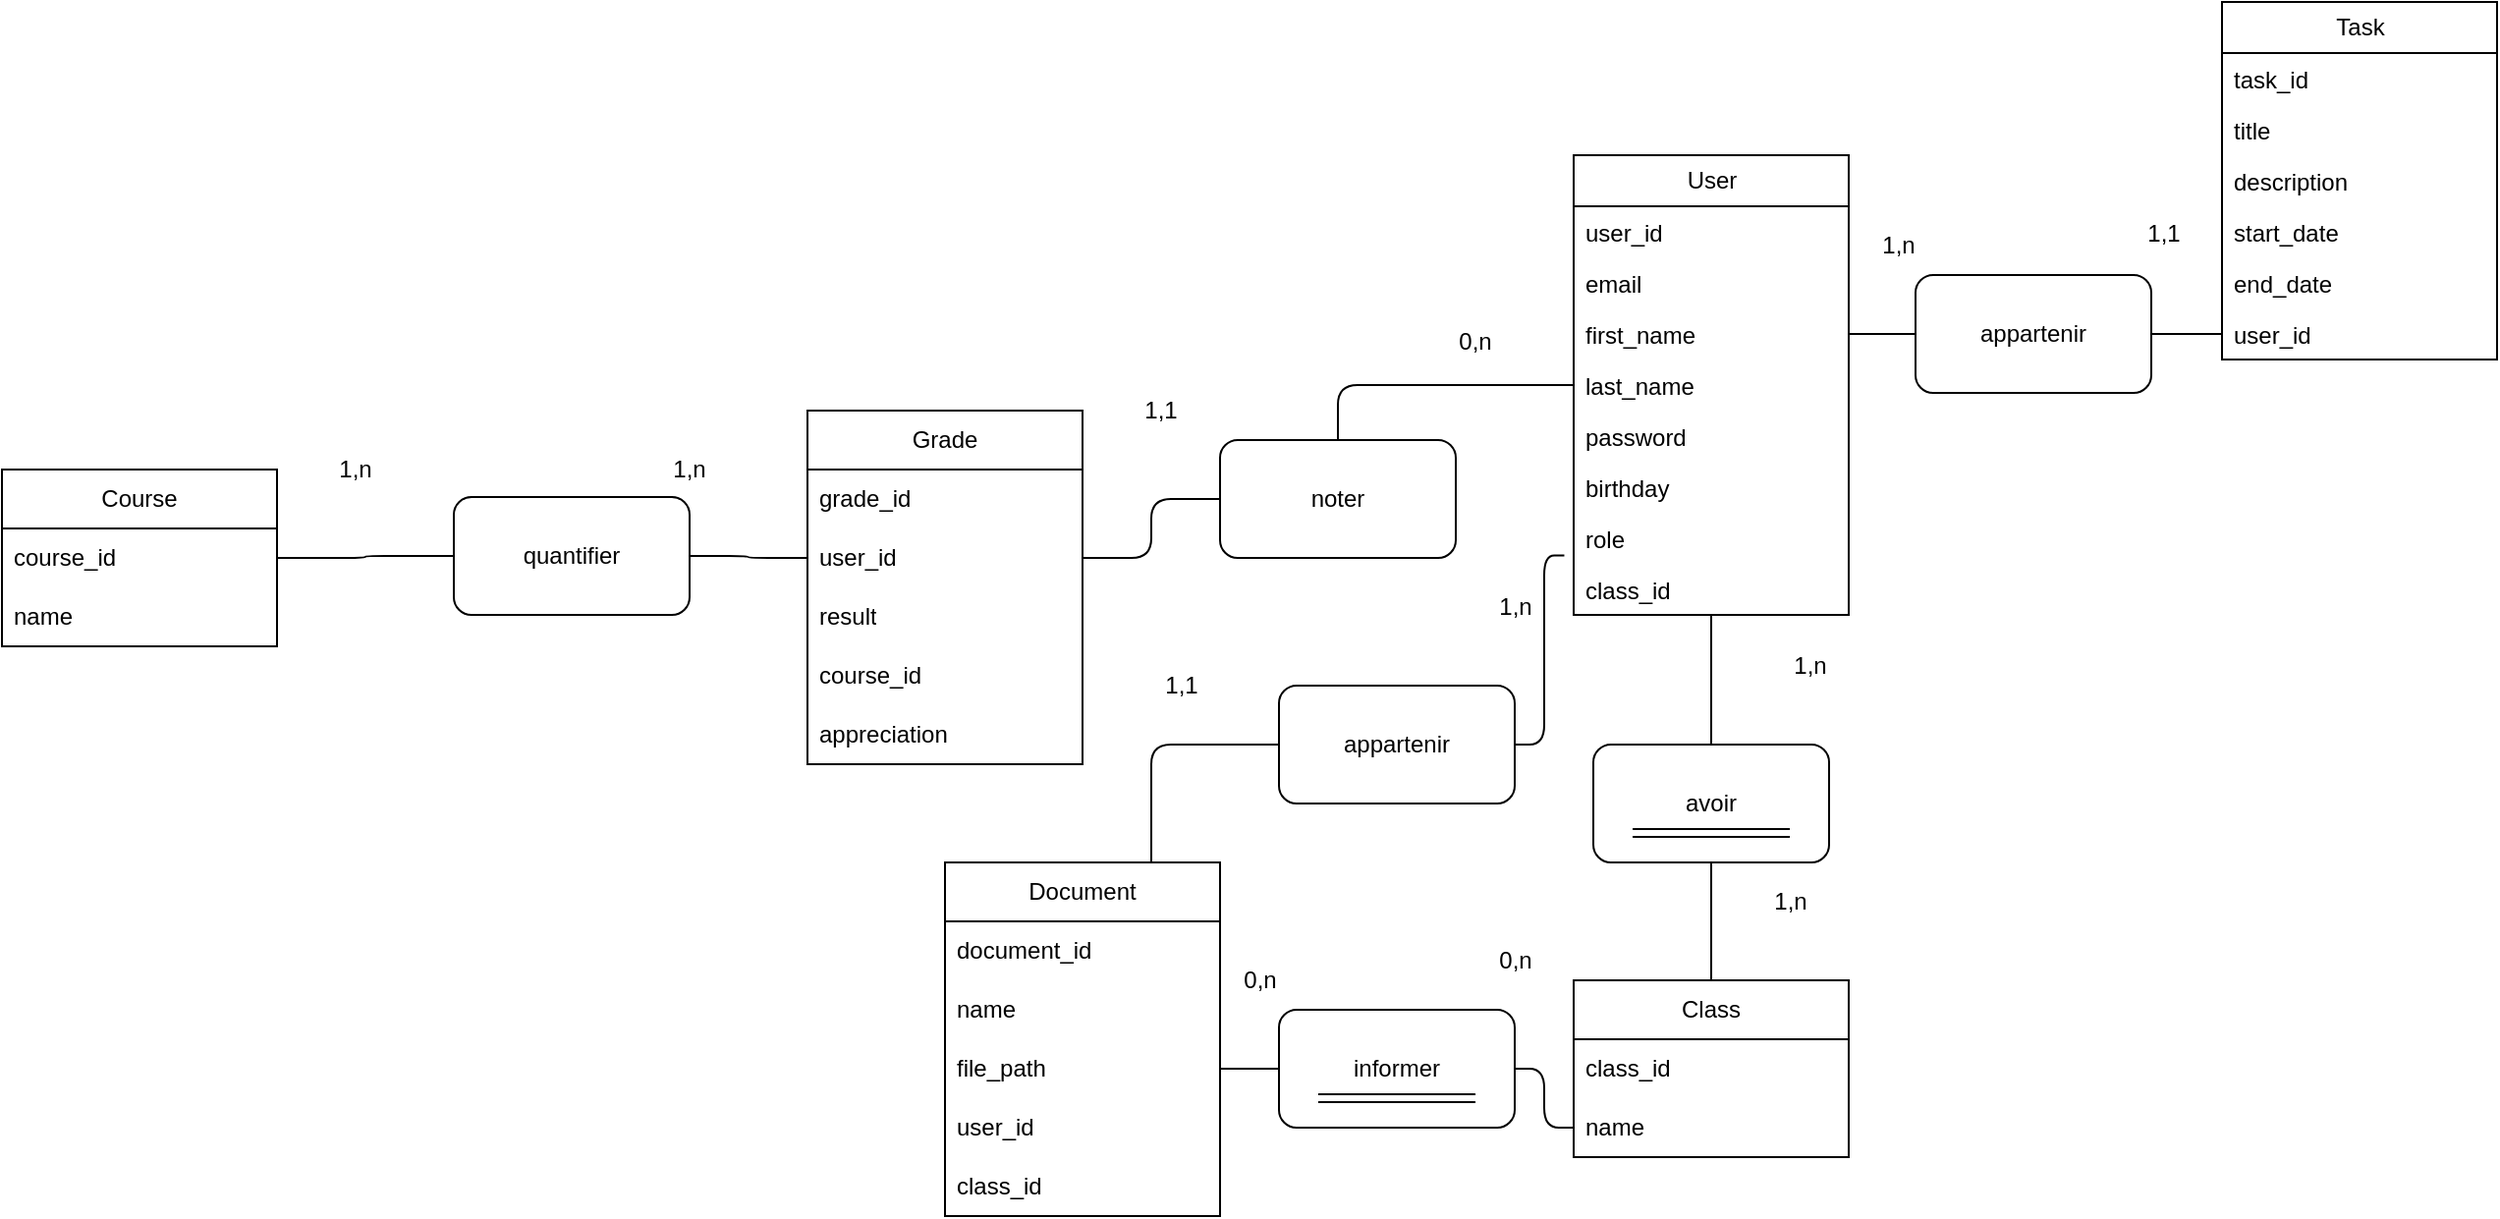 <mxfile>
    <diagram id="QsMLi9tsK9Wx0ita2JDx" name="Page-1">
        <mxGraphModel dx="1715" dy="309" grid="1" gridSize="10" guides="1" tooltips="1" connect="1" arrows="1" fold="1" page="1" pageScale="1" pageWidth="827" pageHeight="1169" math="0" shadow="0">
            <root>
                <mxCell id="0"/>
                <mxCell id="1" parent="0"/>
                <mxCell id="96" value="User" style="swimlane;fontStyle=0;childLayout=stackLayout;horizontal=1;startSize=26;fillColor=none;horizontalStack=0;resizeParent=1;resizeParentMax=0;resizeLast=0;collapsible=1;marginBottom=0;html=1;" parent="1" vertex="1">
                    <mxGeometry x="350" y="120" width="140" height="234" as="geometry"/>
                </mxCell>
                <mxCell id="97" value="user_id" style="text;strokeColor=none;fillColor=none;align=left;verticalAlign=top;spacingLeft=4;spacingRight=4;overflow=hidden;rotatable=0;points=[[0,0.5],[1,0.5]];portConstraint=eastwest;whiteSpace=wrap;html=1;" parent="96" vertex="1">
                    <mxGeometry y="26" width="140" height="26" as="geometry"/>
                </mxCell>
                <mxCell id="98" value="email" style="text;strokeColor=none;fillColor=none;align=left;verticalAlign=top;spacingLeft=4;spacingRight=4;overflow=hidden;rotatable=0;points=[[0,0.5],[1,0.5]];portConstraint=eastwest;whiteSpace=wrap;html=1;" parent="96" vertex="1">
                    <mxGeometry y="52" width="140" height="26" as="geometry"/>
                </mxCell>
                <mxCell id="99" value="first_name" style="text;strokeColor=none;fillColor=none;align=left;verticalAlign=top;spacingLeft=4;spacingRight=4;overflow=hidden;rotatable=0;points=[[0,0.5],[1,0.5]];portConstraint=eastwest;whiteSpace=wrap;html=1;" parent="96" vertex="1">
                    <mxGeometry y="78" width="140" height="26" as="geometry"/>
                </mxCell>
                <mxCell id="100" value="last_name" style="text;strokeColor=none;fillColor=none;align=left;verticalAlign=top;spacingLeft=4;spacingRight=4;overflow=hidden;rotatable=0;points=[[0,0.5],[1,0.5]];portConstraint=eastwest;whiteSpace=wrap;html=1;" parent="96" vertex="1">
                    <mxGeometry y="104" width="140" height="26" as="geometry"/>
                </mxCell>
                <mxCell id="101" value="password" style="text;strokeColor=none;fillColor=none;align=left;verticalAlign=top;spacingLeft=4;spacingRight=4;overflow=hidden;rotatable=0;points=[[0,0.5],[1,0.5]];portConstraint=eastwest;whiteSpace=wrap;html=1;" parent="96" vertex="1">
                    <mxGeometry y="130" width="140" height="26" as="geometry"/>
                </mxCell>
                <mxCell id="102" value="birthday" style="text;strokeColor=none;fillColor=none;align=left;verticalAlign=top;spacingLeft=4;spacingRight=4;overflow=hidden;rotatable=0;points=[[0,0.5],[1,0.5]];portConstraint=eastwest;whiteSpace=wrap;html=1;" parent="96" vertex="1">
                    <mxGeometry y="156" width="140" height="26" as="geometry"/>
                </mxCell>
                <mxCell id="103" value="role" style="text;strokeColor=none;fillColor=none;align=left;verticalAlign=top;spacingLeft=4;spacingRight=4;overflow=hidden;rotatable=0;points=[[0,0.5],[1,0.5]];portConstraint=eastwest;whiteSpace=wrap;html=1;" parent="96" vertex="1">
                    <mxGeometry y="182" width="140" height="26" as="geometry"/>
                </mxCell>
                <mxCell id="143" value="class_id&lt;br&gt;" style="text;strokeColor=none;fillColor=none;align=left;verticalAlign=top;spacingLeft=4;spacingRight=4;overflow=hidden;rotatable=0;points=[[0,0.5],[1,0.5]];portConstraint=eastwest;whiteSpace=wrap;html=1;" parent="96" vertex="1">
                    <mxGeometry y="208" width="140" height="26" as="geometry"/>
                </mxCell>
                <mxCell id="104" value="Task" style="swimlane;fontStyle=0;childLayout=stackLayout;horizontal=1;startSize=26;fillColor=none;horizontalStack=0;resizeParent=1;resizeParentMax=0;resizeLast=0;collapsible=1;marginBottom=0;html=1;" parent="1" vertex="1">
                    <mxGeometry x="680" y="42" width="140" height="182" as="geometry"/>
                </mxCell>
                <mxCell id="105" value="task_id" style="text;strokeColor=none;fillColor=none;align=left;verticalAlign=top;spacingLeft=4;spacingRight=4;overflow=hidden;rotatable=0;points=[[0,0.5],[1,0.5]];portConstraint=eastwest;whiteSpace=wrap;html=1;" parent="104" vertex="1">
                    <mxGeometry y="26" width="140" height="26" as="geometry"/>
                </mxCell>
                <mxCell id="106" value="title" style="text;strokeColor=none;fillColor=none;align=left;verticalAlign=top;spacingLeft=4;spacingRight=4;overflow=hidden;rotatable=0;points=[[0,0.5],[1,0.5]];portConstraint=eastwest;whiteSpace=wrap;html=1;" parent="104" vertex="1">
                    <mxGeometry y="52" width="140" height="26" as="geometry"/>
                </mxCell>
                <mxCell id="107" value="description" style="text;strokeColor=none;fillColor=none;align=left;verticalAlign=top;spacingLeft=4;spacingRight=4;overflow=hidden;rotatable=0;points=[[0,0.5],[1,0.5]];portConstraint=eastwest;whiteSpace=wrap;html=1;" parent="104" vertex="1">
                    <mxGeometry y="78" width="140" height="26" as="geometry"/>
                </mxCell>
                <mxCell id="108" value="start_date" style="text;strokeColor=none;fillColor=none;align=left;verticalAlign=top;spacingLeft=4;spacingRight=4;overflow=hidden;rotatable=0;points=[[0,0.5],[1,0.5]];portConstraint=eastwest;whiteSpace=wrap;html=1;" parent="104" vertex="1">
                    <mxGeometry y="104" width="140" height="26" as="geometry"/>
                </mxCell>
                <mxCell id="109" value="end_date" style="text;strokeColor=none;fillColor=none;align=left;verticalAlign=top;spacingLeft=4;spacingRight=4;overflow=hidden;rotatable=0;points=[[0,0.5],[1,0.5]];portConstraint=eastwest;whiteSpace=wrap;html=1;" parent="104" vertex="1">
                    <mxGeometry y="130" width="140" height="26" as="geometry"/>
                </mxCell>
                <mxCell id="169" value="user_id" style="text;strokeColor=none;fillColor=none;align=left;verticalAlign=top;spacingLeft=4;spacingRight=4;overflow=hidden;rotatable=0;points=[[0,0.5],[1,0.5]];portConstraint=eastwest;whiteSpace=wrap;html=1;" parent="104" vertex="1">
                    <mxGeometry y="156" width="140" height="26" as="geometry"/>
                </mxCell>
                <mxCell id="145" value="" style="edgeStyle=orthogonalEdgeStyle;html=1;endArrow=none;endFill=0;" parent="1" source="114" target="144" edge="1">
                    <mxGeometry relative="1" as="geometry"/>
                </mxCell>
                <mxCell id="114" value="&lt;span style=&quot;text-align: left;&quot;&gt;Class&lt;/span&gt;" style="swimlane;fontStyle=0;childLayout=stackLayout;horizontal=1;startSize=30;horizontalStack=0;resizeParent=1;resizeParentMax=0;resizeLast=0;collapsible=1;marginBottom=0;whiteSpace=wrap;html=1;" parent="1" vertex="1">
                    <mxGeometry x="350" y="540" width="140" height="90" as="geometry"/>
                </mxCell>
                <mxCell id="115" value="class_id" style="text;strokeColor=none;fillColor=none;align=left;verticalAlign=middle;spacingLeft=4;spacingRight=4;overflow=hidden;points=[[0,0.5],[1,0.5]];portConstraint=eastwest;rotatable=0;whiteSpace=wrap;html=1;" parent="114" vertex="1">
                    <mxGeometry y="30" width="140" height="30" as="geometry"/>
                </mxCell>
                <mxCell id="116" value="name" style="text;strokeColor=none;fillColor=none;align=left;verticalAlign=middle;spacingLeft=4;spacingRight=4;overflow=hidden;points=[[0,0.5],[1,0.5]];portConstraint=eastwest;rotatable=0;whiteSpace=wrap;html=1;" parent="114" vertex="1">
                    <mxGeometry y="60" width="140" height="30" as="geometry"/>
                </mxCell>
                <mxCell id="119" value="Grade" style="swimlane;fontStyle=0;childLayout=stackLayout;horizontal=1;startSize=30;horizontalStack=0;resizeParent=1;resizeParentMax=0;resizeLast=0;collapsible=1;marginBottom=0;whiteSpace=wrap;html=1;" parent="1" vertex="1">
                    <mxGeometry x="-40" y="250" width="140" height="180" as="geometry"/>
                </mxCell>
                <mxCell id="120" value="grade_id" style="text;strokeColor=none;fillColor=none;align=left;verticalAlign=middle;spacingLeft=4;spacingRight=4;overflow=hidden;points=[[0,0.5],[1,0.5]];portConstraint=eastwest;rotatable=0;whiteSpace=wrap;html=1;" parent="119" vertex="1">
                    <mxGeometry y="30" width="140" height="30" as="geometry"/>
                </mxCell>
                <mxCell id="121" value="user_id" style="text;strokeColor=none;fillColor=none;align=left;verticalAlign=middle;spacingLeft=4;spacingRight=4;overflow=hidden;points=[[0,0.5],[1,0.5]];portConstraint=eastwest;rotatable=0;whiteSpace=wrap;html=1;" parent="119" vertex="1">
                    <mxGeometry y="60" width="140" height="30" as="geometry"/>
                </mxCell>
                <mxCell id="122" value="result" style="text;strokeColor=none;fillColor=none;align=left;verticalAlign=middle;spacingLeft=4;spacingRight=4;overflow=hidden;points=[[0,0.5],[1,0.5]];portConstraint=eastwest;rotatable=0;whiteSpace=wrap;html=1;" parent="119" vertex="1">
                    <mxGeometry y="90" width="140" height="30" as="geometry"/>
                </mxCell>
                <mxCell id="123" value="course_id" style="text;strokeColor=none;fillColor=none;align=left;verticalAlign=middle;spacingLeft=4;spacingRight=4;overflow=hidden;points=[[0,0.5],[1,0.5]];portConstraint=eastwest;rotatable=0;whiteSpace=wrap;html=1;" parent="119" vertex="1">
                    <mxGeometry y="120" width="140" height="30" as="geometry"/>
                </mxCell>
                <mxCell id="124" value="appreciation" style="text;strokeColor=none;fillColor=none;align=left;verticalAlign=middle;spacingLeft=4;spacingRight=4;overflow=hidden;points=[[0,0.5],[1,0.5]];portConstraint=eastwest;rotatable=0;whiteSpace=wrap;html=1;" parent="119" vertex="1">
                    <mxGeometry y="150" width="140" height="30" as="geometry"/>
                </mxCell>
                <mxCell id="125" value="Course" style="swimlane;fontStyle=0;childLayout=stackLayout;horizontal=1;startSize=30;horizontalStack=0;resizeParent=1;resizeParentMax=0;resizeLast=0;collapsible=1;marginBottom=0;whiteSpace=wrap;html=1;" parent="1" vertex="1">
                    <mxGeometry x="-450" y="280" width="140" height="90" as="geometry"/>
                </mxCell>
                <mxCell id="126" value="course_id" style="text;strokeColor=none;fillColor=none;align=left;verticalAlign=middle;spacingLeft=4;spacingRight=4;overflow=hidden;points=[[0,0.5],[1,0.5]];portConstraint=eastwest;rotatable=0;whiteSpace=wrap;html=1;" parent="125" vertex="1">
                    <mxGeometry y="30" width="140" height="30" as="geometry"/>
                </mxCell>
                <mxCell id="127" value="name" style="text;strokeColor=none;fillColor=none;align=left;verticalAlign=middle;spacingLeft=4;spacingRight=4;overflow=hidden;points=[[0,0.5],[1,0.5]];portConstraint=eastwest;rotatable=0;whiteSpace=wrap;html=1;" parent="125" vertex="1">
                    <mxGeometry y="60" width="140" height="30" as="geometry"/>
                </mxCell>
                <mxCell id="132" style="edgeStyle=orthogonalEdgeStyle;html=1;exitX=1;exitY=0.5;exitDx=0;exitDy=0;entryX=0;entryY=0.5;entryDx=0;entryDy=0;endArrow=none;endFill=0;" parent="1" source="133" target="121" edge="1">
                    <mxGeometry relative="1" as="geometry"/>
                </mxCell>
                <mxCell id="133" value="quantifier" style="whiteSpace=wrap;html=1;perimeterSpacing=0;rounded=1;" parent="1" vertex="1">
                    <mxGeometry x="-220" y="294" width="120" height="60" as="geometry"/>
                </mxCell>
                <mxCell id="134" style="edgeStyle=orthogonalEdgeStyle;html=1;exitX=1;exitY=0.5;exitDx=0;exitDy=0;entryX=0;entryY=0.5;entryDx=0;entryDy=0;endArrow=none;endFill=0;" parent="1" source="126" target="133" edge="1">
                    <mxGeometry relative="1" as="geometry"/>
                </mxCell>
                <mxCell id="135" value="1,n" style="text;strokeColor=none;align=center;fillColor=none;html=1;verticalAlign=middle;whiteSpace=wrap;rounded=0;" parent="1" vertex="1">
                    <mxGeometry x="-330" y="265" width="120" height="30" as="geometry"/>
                </mxCell>
                <mxCell id="136" value="1,n" style="text;strokeColor=none;align=center;fillColor=none;html=1;verticalAlign=middle;whiteSpace=wrap;rounded=0;" parent="1" vertex="1">
                    <mxGeometry x="-160" y="265" width="120" height="30" as="geometry"/>
                </mxCell>
                <mxCell id="140" style="edgeStyle=orthogonalEdgeStyle;html=1;entryX=0;entryY=0.5;entryDx=0;entryDy=0;endArrow=none;endFill=0;" parent="1" source="138" target="100" edge="1">
                    <mxGeometry relative="1" as="geometry"/>
                </mxCell>
                <mxCell id="138" value="noter" style="whiteSpace=wrap;html=1;perimeterSpacing=0;rounded=1;" parent="1" vertex="1">
                    <mxGeometry x="170" y="265" width="120" height="60" as="geometry"/>
                </mxCell>
                <mxCell id="139" style="edgeStyle=orthogonalEdgeStyle;html=1;endArrow=none;endFill=0;" parent="1" source="121" target="138" edge="1">
                    <mxGeometry relative="1" as="geometry"/>
                </mxCell>
                <mxCell id="141" value="1,1" style="text;strokeColor=none;align=center;fillColor=none;html=1;verticalAlign=middle;whiteSpace=wrap;rounded=0;" parent="1" vertex="1">
                    <mxGeometry x="80" y="235" width="120" height="30" as="geometry"/>
                </mxCell>
                <mxCell id="142" value="0,n" style="text;strokeColor=none;align=center;fillColor=none;html=1;verticalAlign=middle;whiteSpace=wrap;rounded=0;" parent="1" vertex="1">
                    <mxGeometry x="240" y="200" width="120" height="30" as="geometry"/>
                </mxCell>
                <mxCell id="146" value="" style="edgeStyle=orthogonalEdgeStyle;html=1;endArrow=none;endFill=0;" parent="1" source="144" target="143" edge="1">
                    <mxGeometry relative="1" as="geometry">
                        <Array as="points">
                            <mxPoint x="420" y="380"/>
                            <mxPoint x="420" y="380"/>
                        </Array>
                    </mxGeometry>
                </mxCell>
                <mxCell id="144" value="avoir" style="whiteSpace=wrap;html=1;perimeterSpacing=0;rounded=1;" parent="1" vertex="1">
                    <mxGeometry x="360" y="420" width="120" height="60" as="geometry"/>
                </mxCell>
                <mxCell id="147" value="1,n" style="text;html=1;align=center;verticalAlign=middle;resizable=0;points=[];autosize=1;strokeColor=none;fillColor=none;" parent="1" vertex="1">
                    <mxGeometry x="450" y="365" width="40" height="30" as="geometry"/>
                </mxCell>
                <mxCell id="148" value="1,n" style="text;html=1;align=center;verticalAlign=middle;resizable=0;points=[];autosize=1;strokeColor=none;fillColor=none;" parent="1" vertex="1">
                    <mxGeometry x="440" y="485" width="40" height="30" as="geometry"/>
                </mxCell>
                <mxCell id="161" style="edgeStyle=orthogonalEdgeStyle;html=1;exitX=0.75;exitY=0;exitDx=0;exitDy=0;entryX=0;entryY=0.5;entryDx=0;entryDy=0;endArrow=none;endFill=0;" parent="1" source="153" target="159" edge="1">
                    <mxGeometry relative="1" as="geometry"/>
                </mxCell>
                <mxCell id="153" value="Document" style="swimlane;fontStyle=0;childLayout=stackLayout;horizontal=1;startSize=30;horizontalStack=0;resizeParent=1;resizeParentMax=0;resizeLast=0;collapsible=1;marginBottom=0;whiteSpace=wrap;html=1;rounded=0;" parent="1" vertex="1">
                    <mxGeometry x="30" y="480" width="140" height="180" as="geometry"/>
                </mxCell>
                <mxCell id="154" value="document_id" style="text;strokeColor=none;fillColor=none;align=left;verticalAlign=middle;spacingLeft=4;spacingRight=4;overflow=hidden;points=[[0,0.5],[1,0.5]];portConstraint=eastwest;rotatable=0;whiteSpace=wrap;html=1;rounded=0;" parent="153" vertex="1">
                    <mxGeometry y="30" width="140" height="30" as="geometry"/>
                </mxCell>
                <mxCell id="155" value="name" style="text;strokeColor=none;fillColor=none;align=left;verticalAlign=middle;spacingLeft=4;spacingRight=4;overflow=hidden;points=[[0,0.5],[1,0.5]];portConstraint=eastwest;rotatable=0;whiteSpace=wrap;html=1;rounded=0;" parent="153" vertex="1">
                    <mxGeometry y="60" width="140" height="30" as="geometry"/>
                </mxCell>
                <mxCell id="156" value="file_path" style="text;strokeColor=none;fillColor=none;align=left;verticalAlign=middle;spacingLeft=4;spacingRight=4;overflow=hidden;points=[[0,0.5],[1,0.5]];portConstraint=eastwest;rotatable=0;whiteSpace=wrap;html=1;rounded=0;" parent="153" vertex="1">
                    <mxGeometry y="90" width="140" height="30" as="geometry"/>
                </mxCell>
                <mxCell id="157" value="user_id" style="text;strokeColor=none;fillColor=none;align=left;verticalAlign=middle;spacingLeft=4;spacingRight=4;overflow=hidden;points=[[0,0.5],[1,0.5]];portConstraint=eastwest;rotatable=0;whiteSpace=wrap;html=1;rounded=0;" parent="153" vertex="1">
                    <mxGeometry y="120" width="140" height="30" as="geometry"/>
                </mxCell>
                <mxCell id="158" value="class_id" style="text;strokeColor=none;fillColor=none;align=left;verticalAlign=middle;spacingLeft=4;spacingRight=4;overflow=hidden;points=[[0,0.5],[1,0.5]];portConstraint=eastwest;rotatable=0;whiteSpace=wrap;html=1;rounded=0;" parent="153" vertex="1">
                    <mxGeometry y="150" width="140" height="30" as="geometry"/>
                </mxCell>
                <mxCell id="162" style="edgeStyle=orthogonalEdgeStyle;html=1;exitX=1;exitY=0.5;exitDx=0;exitDy=0;entryX=-0.034;entryY=-0.163;entryDx=0;entryDy=0;entryPerimeter=0;endArrow=none;endFill=0;" parent="1" source="159" target="143" edge="1">
                    <mxGeometry relative="1" as="geometry"/>
                </mxCell>
                <mxCell id="159" value="appartenir" style="whiteSpace=wrap;html=1;perimeterSpacing=0;rounded=1;" parent="1" vertex="1">
                    <mxGeometry x="200" y="390" width="120" height="60" as="geometry"/>
                </mxCell>
                <mxCell id="164" value="" style="edgeStyle=orthogonalEdgeStyle;html=1;endArrow=none;endFill=0;" parent="1" source="160" target="116" edge="1">
                    <mxGeometry relative="1" as="geometry"/>
                </mxCell>
                <mxCell id="160" value="informer" style="whiteSpace=wrap;html=1;perimeterSpacing=0;rounded=1;" parent="1" vertex="1">
                    <mxGeometry x="200" y="555" width="120" height="60" as="geometry"/>
                </mxCell>
                <mxCell id="163" style="edgeStyle=orthogonalEdgeStyle;html=1;exitX=1;exitY=0.5;exitDx=0;exitDy=0;entryX=0;entryY=0.5;entryDx=0;entryDy=0;endArrow=none;endFill=0;" parent="1" source="156" target="160" edge="1">
                    <mxGeometry relative="1" as="geometry"/>
                </mxCell>
                <mxCell id="165" value="0,n" style="text;html=1;align=center;verticalAlign=middle;resizable=0;points=[];autosize=1;strokeColor=none;fillColor=none;" parent="1" vertex="1">
                    <mxGeometry x="300" y="515" width="40" height="30" as="geometry"/>
                </mxCell>
                <mxCell id="166" value="0,n" style="text;html=1;align=center;verticalAlign=middle;resizable=0;points=[];autosize=1;strokeColor=none;fillColor=none;" parent="1" vertex="1">
                    <mxGeometry x="170" y="525" width="40" height="30" as="geometry"/>
                </mxCell>
                <mxCell id="167" value="1,1" style="text;html=1;align=center;verticalAlign=middle;resizable=0;points=[];autosize=1;strokeColor=none;fillColor=none;" parent="1" vertex="1">
                    <mxGeometry x="130" y="375" width="40" height="30" as="geometry"/>
                </mxCell>
                <mxCell id="168" value="1,n" style="text;html=1;align=center;verticalAlign=middle;resizable=0;points=[];autosize=1;strokeColor=none;fillColor=none;" parent="1" vertex="1">
                    <mxGeometry x="300" y="335" width="40" height="30" as="geometry"/>
                </mxCell>
                <mxCell id="178" value="" style="edgeStyle=orthogonalEdgeStyle;html=1;endArrow=none;endFill=0;" parent="1" source="177" edge="1">
                    <mxGeometry relative="1" as="geometry">
                        <mxPoint x="680" y="211" as="targetPoint"/>
                    </mxGeometry>
                </mxCell>
                <mxCell id="179" value="" style="edgeStyle=orthogonalEdgeStyle;html=1;endArrow=none;endFill=0;" parent="1" source="177" target="99" edge="1">
                    <mxGeometry relative="1" as="geometry"/>
                </mxCell>
                <mxCell id="177" value="appartenir" style="whiteSpace=wrap;html=1;perimeterSpacing=0;rounded=1;" parent="1" vertex="1">
                    <mxGeometry x="524" y="181" width="120" height="60" as="geometry"/>
                </mxCell>
                <mxCell id="180" value="1,1" style="text;html=1;align=center;verticalAlign=middle;resizable=0;points=[];autosize=1;strokeColor=none;fillColor=none;" parent="1" vertex="1">
                    <mxGeometry x="630" y="145" width="40" height="30" as="geometry"/>
                </mxCell>
                <mxCell id="181" value="1,n" style="text;html=1;align=center;verticalAlign=middle;resizable=0;points=[];autosize=1;strokeColor=none;fillColor=none;rounded=0;" parent="1" vertex="1">
                    <mxGeometry x="495" y="151" width="40" height="30" as="geometry"/>
                </mxCell>
                <mxCell id="184" value="" style="edgeStyle=none;orthogonalLoop=1;jettySize=auto;html=1;shape=link;" parent="1" edge="1">
                    <mxGeometry width="80" relative="1" as="geometry">
                        <mxPoint x="220" y="600" as="sourcePoint"/>
                        <mxPoint x="300" y="600" as="targetPoint"/>
                        <Array as="points"/>
                    </mxGeometry>
                </mxCell>
                <mxCell id="185" value="" style="edgeStyle=none;orthogonalLoop=1;jettySize=auto;html=1;shape=link;" parent="1" edge="1">
                    <mxGeometry width="80" relative="1" as="geometry">
                        <mxPoint x="380" y="465" as="sourcePoint"/>
                        <mxPoint x="460" y="465" as="targetPoint"/>
                        <Array as="points"/>
                    </mxGeometry>
                </mxCell>
            </root>
        </mxGraphModel>
    </diagram>
</mxfile>
